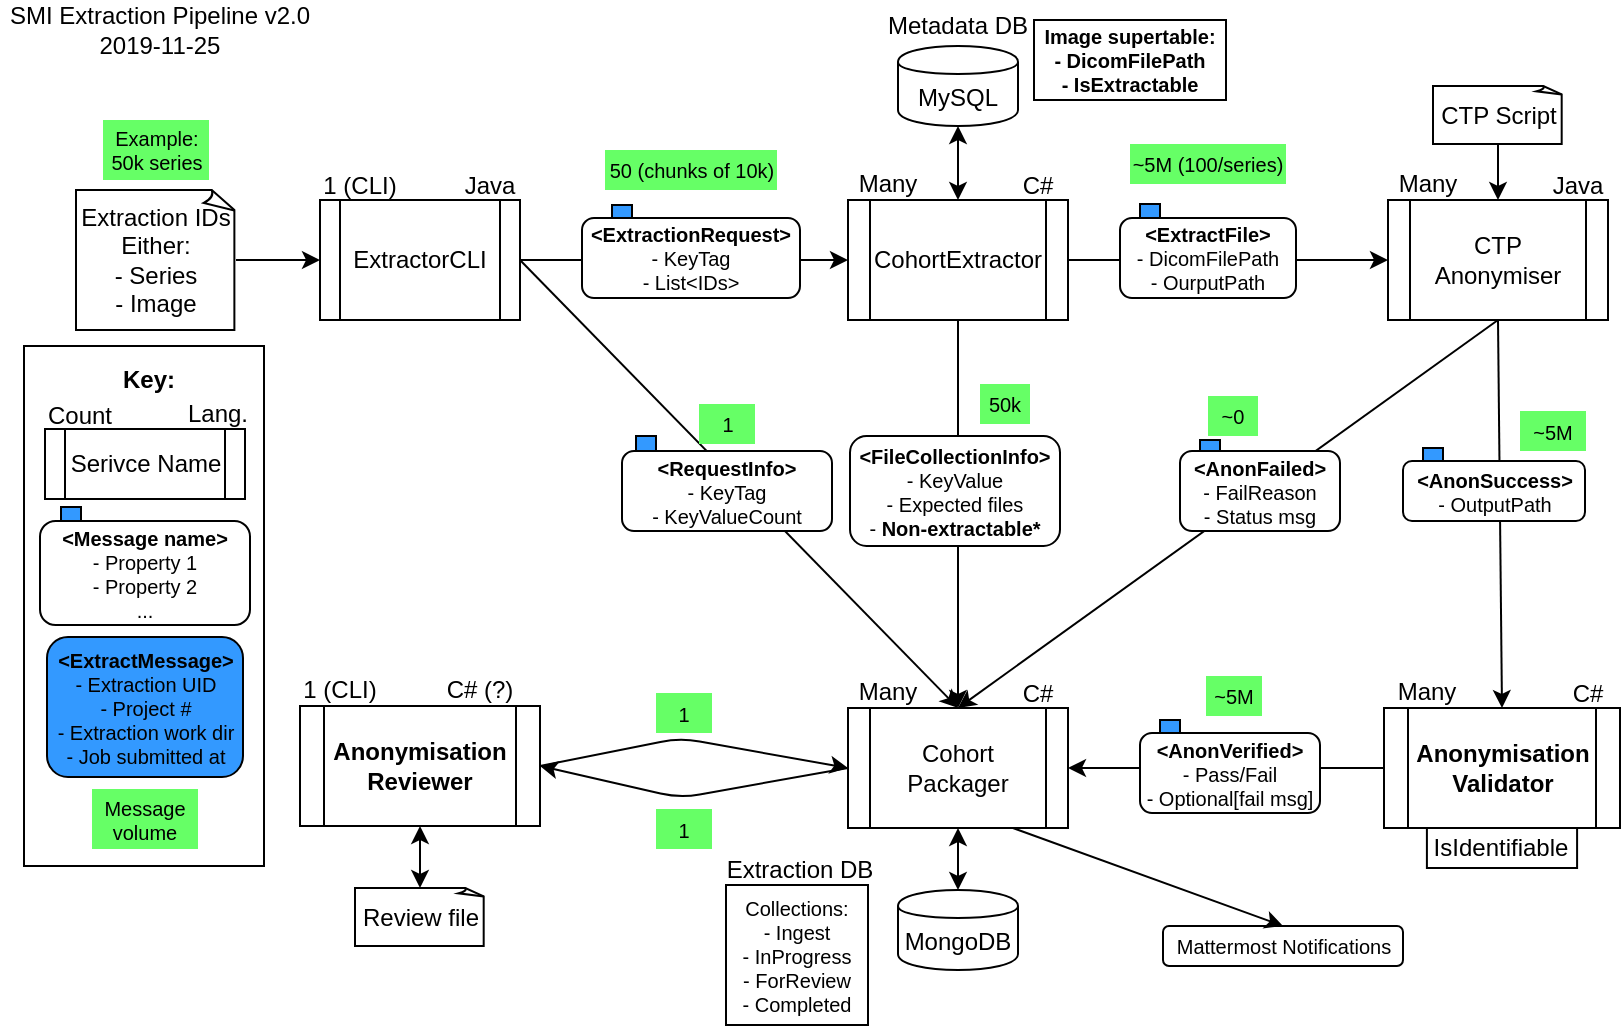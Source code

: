 <mxfile version="12.2.2" type="device" pages="1"><diagram id="zoCGAFxt-alMyNRtkRPO" name="Page-1"><mxGraphModel dx="1492" dy="746" grid="1" gridSize="10" guides="1" tooltips="1" connect="1" arrows="1" fold="1" page="1" pageScale="1" pageWidth="850" pageHeight="1100" math="0" shadow="0"><root><mxCell id="0"/><mxCell id="1" parent="0"/><mxCell id="2953l1Dyhzxe0bs4CRtN-95" value="" style="rounded=0;whiteSpace=wrap;html=1;fillColor=#3399FF;fontSize=10;" vertex="1" parent="1"><mxGeometry x="580" y="365" width="10" height="20" as="geometry"/></mxCell><mxCell id="2953l1Dyhzxe0bs4CRtN-94" value="" style="rounded=0;whiteSpace=wrap;html=1;fillColor=#3399FF;fontSize=10;" vertex="1" parent="1"><mxGeometry x="711.5" y="229" width="10" height="20" as="geometry"/></mxCell><mxCell id="2953l1Dyhzxe0bs4CRtN-93" value="" style="rounded=0;whiteSpace=wrap;html=1;fillColor=#3399FF;fontSize=10;" vertex="1" parent="1"><mxGeometry x="600" y="225" width="10" height="20" as="geometry"/></mxCell><mxCell id="2953l1Dyhzxe0bs4CRtN-92" value="" style="rounded=0;whiteSpace=wrap;html=1;fillColor=#3399FF;fontSize=10;" vertex="1" parent="1"><mxGeometry x="318" y="223" width="10" height="20" as="geometry"/></mxCell><mxCell id="2953l1Dyhzxe0bs4CRtN-81" value="" style="rounded=0;whiteSpace=wrap;html=1;fillColor=#3399FF;fontSize=10;" vertex="1" parent="1"><mxGeometry x="570" y="107" width="10" height="20" as="geometry"/></mxCell><mxCell id="2953l1Dyhzxe0bs4CRtN-80" value="" style="rounded=0;whiteSpace=wrap;html=1;fillColor=#3399FF;fontSize=10;" vertex="1" parent="1"><mxGeometry x="306" y="107.5" width="10" height="20" as="geometry"/></mxCell><mxCell id="2953l1Dyhzxe0bs4CRtN-1" value="SMI Extraction Pipeline v2.0&lt;br&gt;2019-11-25" style="text;html=1;strokeColor=none;fillColor=none;align=center;verticalAlign=middle;whiteSpace=wrap;rounded=0;" vertex="1" parent="1"><mxGeometry y="5" width="160" height="30" as="geometry"/></mxCell><mxCell id="2953l1Dyhzxe0bs4CRtN-2" value="Extraction IDs&lt;br&gt;Either:&lt;br&gt;- Series&lt;br&gt;- Image" style="whiteSpace=wrap;html=1;shape=mxgraph.basic.document" vertex="1" parent="1"><mxGeometry x="38" y="100" width="80" height="70" as="geometry"/></mxCell><mxCell id="2953l1Dyhzxe0bs4CRtN-19" value="" style="group" vertex="1" connectable="0" parent="1"><mxGeometry x="694" y="90" width="110" height="75" as="geometry"/></mxCell><mxCell id="2953l1Dyhzxe0bs4CRtN-15" value="" style="group" vertex="1" connectable="0" parent="2953l1Dyhzxe0bs4CRtN-19"><mxGeometry width="110" height="75" as="geometry"/></mxCell><mxCell id="2953l1Dyhzxe0bs4CRtN-16" value="CTP Anonymiser" style="shape=process;whiteSpace=wrap;html=1;backgroundOutline=1;" vertex="1" parent="2953l1Dyhzxe0bs4CRtN-15"><mxGeometry y="15" width="110" height="60" as="geometry"/></mxCell><mxCell id="2953l1Dyhzxe0bs4CRtN-17" value="Java" style="text;html=1;strokeColor=none;fillColor=none;align=center;verticalAlign=middle;whiteSpace=wrap;rounded=0;" vertex="1" parent="2953l1Dyhzxe0bs4CRtN-15"><mxGeometry x="80" width="30" height="15" as="geometry"/></mxCell><mxCell id="2953l1Dyhzxe0bs4CRtN-18" value="Many" style="text;html=1;strokeColor=none;fillColor=none;align=center;verticalAlign=middle;whiteSpace=wrap;rounded=0;" vertex="1" parent="2953l1Dyhzxe0bs4CRtN-15"><mxGeometry y="0.5" width="40" height="13" as="geometry"/></mxCell><mxCell id="2953l1Dyhzxe0bs4CRtN-21" value="" style="group" vertex="1" connectable="0" parent="1"><mxGeometry x="160" y="90" width="100" height="75" as="geometry"/></mxCell><mxCell id="2953l1Dyhzxe0bs4CRtN-13" value="" style="group" vertex="1" connectable="0" parent="2953l1Dyhzxe0bs4CRtN-21"><mxGeometry width="100" height="75" as="geometry"/></mxCell><mxCell id="2953l1Dyhzxe0bs4CRtN-3" value="ExtractorCLI" style="shape=process;whiteSpace=wrap;html=1;backgroundOutline=1;" vertex="1" parent="2953l1Dyhzxe0bs4CRtN-13"><mxGeometry y="15" width="100" height="60" as="geometry"/></mxCell><mxCell id="2953l1Dyhzxe0bs4CRtN-6" value="Java" style="text;html=1;strokeColor=none;fillColor=none;align=center;verticalAlign=middle;whiteSpace=wrap;rounded=0;" vertex="1" parent="2953l1Dyhzxe0bs4CRtN-13"><mxGeometry x="70" width="30" height="15" as="geometry"/></mxCell><mxCell id="2953l1Dyhzxe0bs4CRtN-7" value="1 (CLI)" style="text;html=1;strokeColor=none;fillColor=none;align=center;verticalAlign=middle;whiteSpace=wrap;rounded=0;" vertex="1" parent="2953l1Dyhzxe0bs4CRtN-13"><mxGeometry y="2.5" width="40" height="10" as="geometry"/></mxCell><mxCell id="2953l1Dyhzxe0bs4CRtN-37" value="" style="group" vertex="1" connectable="0" parent="1"><mxGeometry x="150" y="343" width="120" height="75" as="geometry"/></mxCell><mxCell id="2953l1Dyhzxe0bs4CRtN-32" value="" style="group;fontStyle=4" vertex="1" connectable="0" parent="2953l1Dyhzxe0bs4CRtN-37"><mxGeometry width="120" height="75" as="geometry"/></mxCell><mxCell id="2953l1Dyhzxe0bs4CRtN-33" value="" style="group" vertex="1" connectable="0" parent="2953l1Dyhzxe0bs4CRtN-32"><mxGeometry width="120" height="75" as="geometry"/></mxCell><mxCell id="2953l1Dyhzxe0bs4CRtN-34" value="&lt;b&gt;Anonymisation&lt;br&gt;Reviewer&lt;/b&gt;" style="shape=process;whiteSpace=wrap;html=1;backgroundOutline=1;" vertex="1" parent="2953l1Dyhzxe0bs4CRtN-33"><mxGeometry y="15" width="120" height="60" as="geometry"/></mxCell><mxCell id="2953l1Dyhzxe0bs4CRtN-35" value="C# (?)" style="text;html=1;strokeColor=none;fillColor=none;align=center;verticalAlign=middle;whiteSpace=wrap;rounded=0;" vertex="1" parent="2953l1Dyhzxe0bs4CRtN-33"><mxGeometry x="70" y="-1" width="40" height="15" as="geometry"/></mxCell><mxCell id="2953l1Dyhzxe0bs4CRtN-36" value="1 (CLI)" style="text;html=1;strokeColor=none;fillColor=none;align=center;verticalAlign=middle;whiteSpace=wrap;rounded=0;" vertex="1" parent="2953l1Dyhzxe0bs4CRtN-33"><mxGeometry y="0.5" width="40" height="13" as="geometry"/></mxCell><mxCell id="2953l1Dyhzxe0bs4CRtN-38" value="" style="group" vertex="1" connectable="0" parent="1"><mxGeometry x="424" y="344" width="110" height="75" as="geometry"/></mxCell><mxCell id="2953l1Dyhzxe0bs4CRtN-27" value="" style="group" vertex="1" connectable="0" parent="2953l1Dyhzxe0bs4CRtN-38"><mxGeometry width="110" height="75" as="geometry"/></mxCell><mxCell id="2953l1Dyhzxe0bs4CRtN-28" value="" style="group" vertex="1" connectable="0" parent="2953l1Dyhzxe0bs4CRtN-27"><mxGeometry width="110" height="75" as="geometry"/></mxCell><mxCell id="2953l1Dyhzxe0bs4CRtN-29" value="Cohort Packager" style="shape=process;whiteSpace=wrap;html=1;backgroundOutline=1;" vertex="1" parent="2953l1Dyhzxe0bs4CRtN-28"><mxGeometry y="15" width="110" height="60" as="geometry"/></mxCell><mxCell id="2953l1Dyhzxe0bs4CRtN-30" value="C#" style="text;html=1;strokeColor=none;fillColor=none;align=center;verticalAlign=middle;whiteSpace=wrap;rounded=0;" vertex="1" parent="2953l1Dyhzxe0bs4CRtN-28"><mxGeometry x="80" width="30" height="15" as="geometry"/></mxCell><mxCell id="2953l1Dyhzxe0bs4CRtN-31" value="Many" style="text;html=1;strokeColor=none;fillColor=none;align=center;verticalAlign=middle;whiteSpace=wrap;rounded=0;" vertex="1" parent="2953l1Dyhzxe0bs4CRtN-28"><mxGeometry y="0.5" width="40" height="13" as="geometry"/></mxCell><mxCell id="2953l1Dyhzxe0bs4CRtN-44" value="" style="group" vertex="1" connectable="0" parent="1"><mxGeometry x="439" y="8" width="80" height="60" as="geometry"/></mxCell><mxCell id="2953l1Dyhzxe0bs4CRtN-43" value="" style="group" vertex="1" connectable="0" parent="2953l1Dyhzxe0bs4CRtN-44"><mxGeometry width="80" height="60" as="geometry"/></mxCell><mxCell id="2953l1Dyhzxe0bs4CRtN-40" value="MySQL" style="shape=cylinder;whiteSpace=wrap;html=1;boundedLbl=1;backgroundOutline=1;" vertex="1" parent="2953l1Dyhzxe0bs4CRtN-43"><mxGeometry x="10" y="20" width="60" height="40" as="geometry"/></mxCell><mxCell id="2953l1Dyhzxe0bs4CRtN-42" value="Metadata DB" style="text;html=1;strokeColor=none;fillColor=none;align=center;verticalAlign=middle;whiteSpace=wrap;rounded=0;" vertex="1" parent="2953l1Dyhzxe0bs4CRtN-43"><mxGeometry width="80" height="20" as="geometry"/></mxCell><mxCell id="2953l1Dyhzxe0bs4CRtN-45" value="" style="group" vertex="1" connectable="0" parent="1"><mxGeometry x="424" y="90" width="110" height="75" as="geometry"/></mxCell><mxCell id="2953l1Dyhzxe0bs4CRtN-20" value="" style="group" vertex="1" connectable="0" parent="2953l1Dyhzxe0bs4CRtN-45"><mxGeometry width="110" height="75" as="geometry"/></mxCell><mxCell id="2953l1Dyhzxe0bs4CRtN-12" value="" style="group" vertex="1" connectable="0" parent="2953l1Dyhzxe0bs4CRtN-20"><mxGeometry width="110" height="75" as="geometry"/></mxCell><mxCell id="2953l1Dyhzxe0bs4CRtN-8" value="CohortExtractor" style="shape=process;whiteSpace=wrap;html=1;backgroundOutline=1;" vertex="1" parent="2953l1Dyhzxe0bs4CRtN-12"><mxGeometry y="15" width="110" height="60" as="geometry"/></mxCell><mxCell id="2953l1Dyhzxe0bs4CRtN-9" value="C#" style="text;html=1;strokeColor=none;fillColor=none;align=center;verticalAlign=middle;whiteSpace=wrap;rounded=0;" vertex="1" parent="2953l1Dyhzxe0bs4CRtN-12"><mxGeometry x="80" width="30" height="15" as="geometry"/></mxCell><mxCell id="2953l1Dyhzxe0bs4CRtN-11" value="Many" style="text;html=1;strokeColor=none;fillColor=none;align=center;verticalAlign=middle;whiteSpace=wrap;rounded=0;" vertex="1" parent="2953l1Dyhzxe0bs4CRtN-12"><mxGeometry y="0.5" width="40" height="13" as="geometry"/></mxCell><mxCell id="2953l1Dyhzxe0bs4CRtN-46" value="CTP Script" style="whiteSpace=wrap;html=1;shape=mxgraph.basic.document" vertex="1" parent="1"><mxGeometry x="716.5" y="48" width="65" height="29" as="geometry"/></mxCell><mxCell id="2953l1Dyhzxe0bs4CRtN-49" value="" style="group" vertex="1" connectable="0" parent="1"><mxGeometry x="692" y="344" width="118" height="95" as="geometry"/></mxCell><mxCell id="2953l1Dyhzxe0bs4CRtN-39" value="" style="group" vertex="1" connectable="0" parent="2953l1Dyhzxe0bs4CRtN-49"><mxGeometry width="118" height="75" as="geometry"/></mxCell><mxCell id="2953l1Dyhzxe0bs4CRtN-22" value="" style="group" vertex="1" connectable="0" parent="2953l1Dyhzxe0bs4CRtN-39"><mxGeometry width="118" height="75" as="geometry"/></mxCell><mxCell id="2953l1Dyhzxe0bs4CRtN-23" value="" style="group" vertex="1" connectable="0" parent="2953l1Dyhzxe0bs4CRtN-22"><mxGeometry width="118" height="75" as="geometry"/></mxCell><mxCell id="2953l1Dyhzxe0bs4CRtN-24" value="&lt;b&gt;Anonymisation&lt;br&gt;Validator&lt;/b&gt;" style="shape=process;whiteSpace=wrap;html=1;backgroundOutline=1;" vertex="1" parent="2953l1Dyhzxe0bs4CRtN-23"><mxGeometry y="15" width="118" height="60" as="geometry"/></mxCell><mxCell id="2953l1Dyhzxe0bs4CRtN-25" value="C#" style="text;html=1;strokeColor=none;fillColor=none;align=center;verticalAlign=middle;whiteSpace=wrap;rounded=0;" vertex="1" parent="2953l1Dyhzxe0bs4CRtN-23"><mxGeometry x="85.818" width="32.182" height="15" as="geometry"/></mxCell><mxCell id="2953l1Dyhzxe0bs4CRtN-26" value="Many" style="text;html=1;strokeColor=none;fillColor=none;align=center;verticalAlign=middle;whiteSpace=wrap;rounded=0;" vertex="1" parent="2953l1Dyhzxe0bs4CRtN-23"><mxGeometry y="0.5" width="42.909" height="13" as="geometry"/></mxCell><mxCell id="2953l1Dyhzxe0bs4CRtN-48" value="IsIdentifiable" style="rounded=0;whiteSpace=wrap;html=1;" vertex="1" parent="2953l1Dyhzxe0bs4CRtN-49"><mxGeometry x="21.455" y="75" width="75.091" height="20" as="geometry"/></mxCell><mxCell id="2953l1Dyhzxe0bs4CRtN-59" value="" style="group" vertex="1" connectable="0" parent="1"><mxGeometry x="439" y="424" width="80" height="80" as="geometry"/></mxCell><mxCell id="2953l1Dyhzxe0bs4CRtN-57" value="" style="group" vertex="1" connectable="0" parent="2953l1Dyhzxe0bs4CRtN-59"><mxGeometry width="80" height="60" as="geometry"/></mxCell><mxCell id="2953l1Dyhzxe0bs4CRtN-50" value="" style="group" vertex="1" connectable="0" parent="2953l1Dyhzxe0bs4CRtN-57"><mxGeometry width="80" height="60" as="geometry"/></mxCell><mxCell id="2953l1Dyhzxe0bs4CRtN-51" value="" style="group" vertex="1" connectable="0" parent="2953l1Dyhzxe0bs4CRtN-50"><mxGeometry width="80" height="60" as="geometry"/></mxCell><mxCell id="2953l1Dyhzxe0bs4CRtN-58" value="" style="group" vertex="1" connectable="0" parent="2953l1Dyhzxe0bs4CRtN-51"><mxGeometry x="10" y="26" width="60" height="40" as="geometry"/></mxCell><mxCell id="2953l1Dyhzxe0bs4CRtN-52" value="MongoDB" style="shape=cylinder;whiteSpace=wrap;html=1;boundedLbl=1;backgroundOutline=1;" vertex="1" parent="2953l1Dyhzxe0bs4CRtN-58"><mxGeometry width="60" height="40" as="geometry"/></mxCell><mxCell id="2953l1Dyhzxe0bs4CRtN-53" value="Extraction DB" style="text;html=1;strokeColor=none;fillColor=none;align=center;verticalAlign=middle;whiteSpace=wrap;rounded=0;" vertex="1" parent="2953l1Dyhzxe0bs4CRtN-59"><mxGeometry x="-79" y="5.5" width="80" height="20" as="geometry"/></mxCell><mxCell id="2953l1Dyhzxe0bs4CRtN-60" value="" style="endArrow=classic;html=1;exitX=1;exitY=0.5;exitDx=0;exitDy=0;entryX=0;entryY=0.5;entryDx=0;entryDy=0;" edge="1" parent="1" source="2953l1Dyhzxe0bs4CRtN-3" target="2953l1Dyhzxe0bs4CRtN-8"><mxGeometry width="50" height="50" relative="1" as="geometry"><mxPoint x="240" y="258" as="sourcePoint"/><mxPoint x="290" y="208" as="targetPoint"/></mxGeometry></mxCell><mxCell id="2953l1Dyhzxe0bs4CRtN-61" value="" style="endArrow=classic;html=1;exitX=1;exitY=0.5;exitDx=0;exitDy=0;entryX=0;entryY=0.5;entryDx=0;entryDy=0;" edge="1" parent="1" source="2953l1Dyhzxe0bs4CRtN-8" target="2953l1Dyhzxe0bs4CRtN-16"><mxGeometry width="50" height="50" relative="1" as="geometry"><mxPoint x="450" y="258" as="sourcePoint"/><mxPoint x="500" y="208" as="targetPoint"/></mxGeometry></mxCell><mxCell id="2953l1Dyhzxe0bs4CRtN-62" value="" style="endArrow=classic;html=1;exitX=0.5;exitY=1;exitDx=0;exitDy=0;entryX=0.5;entryY=0;entryDx=0;entryDy=0;" edge="1" parent="1" source="2953l1Dyhzxe0bs4CRtN-16" target="2953l1Dyhzxe0bs4CRtN-24"><mxGeometry width="50" height="50" relative="1" as="geometry"><mxPoint x="444" y="288" as="sourcePoint"/><mxPoint x="494" y="238" as="targetPoint"/></mxGeometry></mxCell><mxCell id="2953l1Dyhzxe0bs4CRtN-63" value="" style="endArrow=classic;html=1;exitX=0;exitY=0.5;exitDx=0;exitDy=0;entryX=1;entryY=0.5;entryDx=0;entryDy=0;" edge="1" parent="1" source="2953l1Dyhzxe0bs4CRtN-24" target="2953l1Dyhzxe0bs4CRtN-29"><mxGeometry width="50" height="50" relative="1" as="geometry"><mxPoint x="410" y="304" as="sourcePoint"/><mxPoint x="460" y="254" as="targetPoint"/></mxGeometry></mxCell><mxCell id="2953l1Dyhzxe0bs4CRtN-64" value="" style="endArrow=classic;html=1;entryX=0.5;entryY=0;entryDx=0;entryDy=0;exitX=0.5;exitY=1;exitDx=0;exitDy=0;" edge="1" parent="1" source="2953l1Dyhzxe0bs4CRtN-8" target="2953l1Dyhzxe0bs4CRtN-29"><mxGeometry width="50" height="50" relative="1" as="geometry"><mxPoint x="374" y="218" as="sourcePoint"/><mxPoint x="504" y="168" as="targetPoint"/></mxGeometry></mxCell><mxCell id="2953l1Dyhzxe0bs4CRtN-65" value="" style="endArrow=classic;html=1;exitX=0.5;exitY=1;exitDx=0;exitDy=0;entryX=0.5;entryY=0;entryDx=0;entryDy=0;" edge="1" parent="1" source="2953l1Dyhzxe0bs4CRtN-16" target="2953l1Dyhzxe0bs4CRtN-29"><mxGeometry width="50" height="50" relative="1" as="geometry"><mxPoint x="310" y="268" as="sourcePoint"/><mxPoint x="360" y="218" as="targetPoint"/></mxGeometry></mxCell><mxCell id="2953l1Dyhzxe0bs4CRtN-66" value="" style="endArrow=classic;html=1;entryX=0.5;entryY=0;entryDx=0;entryDy=0;" edge="1" parent="1" target="2953l1Dyhzxe0bs4CRtN-29"><mxGeometry width="50" height="50" relative="1" as="geometry"><mxPoint x="260" y="135" as="sourcePoint"/><mxPoint x="420" y="218" as="targetPoint"/></mxGeometry></mxCell><mxCell id="2953l1Dyhzxe0bs4CRtN-67" value="" style="endArrow=classic;html=1;exitX=0;exitY=0.5;exitDx=0;exitDy=0;entryX=1;entryY=0.5;entryDx=0;entryDy=0;" edge="1" parent="1" source="2953l1Dyhzxe0bs4CRtN-29" target="2953l1Dyhzxe0bs4CRtN-34"><mxGeometry width="50" height="50" relative="1" as="geometry"><mxPoint x="310" y="494" as="sourcePoint"/><mxPoint x="360" y="444" as="targetPoint"/><Array as="points"><mxPoint x="340" y="404"/></Array></mxGeometry></mxCell><mxCell id="2953l1Dyhzxe0bs4CRtN-68" value="" style="endArrow=classic;html=1;exitX=1;exitY=0.5;exitDx=0;exitDy=0;entryX=0;entryY=0.5;entryDx=0;entryDy=0;" edge="1" parent="1" source="2953l1Dyhzxe0bs4CRtN-34" target="2953l1Dyhzxe0bs4CRtN-29"><mxGeometry width="50" height="50" relative="1" as="geometry"><mxPoint x="180" y="534" as="sourcePoint"/><mxPoint x="230" y="484" as="targetPoint"/><Array as="points"><mxPoint x="340" y="374"/></Array></mxGeometry></mxCell><mxCell id="2953l1Dyhzxe0bs4CRtN-69" value="" style="endArrow=classic;startArrow=classic;html=1;exitX=0.5;exitY=1;exitDx=0;exitDy=0;entryX=0.5;entryY=0;entryDx=0;entryDy=0;" edge="1" parent="1" source="2953l1Dyhzxe0bs4CRtN-40" target="2953l1Dyhzxe0bs4CRtN-8"><mxGeometry width="50" height="50" relative="1" as="geometry"><mxPoint x="234" y="528" as="sourcePoint"/><mxPoint x="284" y="478" as="targetPoint"/></mxGeometry></mxCell><mxCell id="2953l1Dyhzxe0bs4CRtN-70" value="" style="endArrow=classic;startArrow=classic;html=1;exitX=0.5;exitY=1;exitDx=0;exitDy=0;entryX=0.5;entryY=0;entryDx=0;entryDy=0;" edge="1" parent="1" source="2953l1Dyhzxe0bs4CRtN-29" target="2953l1Dyhzxe0bs4CRtN-52"><mxGeometry width="50" height="50" relative="1" as="geometry"><mxPoint x="334" y="554" as="sourcePoint"/><mxPoint x="384" y="504" as="targetPoint"/></mxGeometry></mxCell><mxCell id="2953l1Dyhzxe0bs4CRtN-71" value="" style="endArrow=classic;html=1;exitX=0.5;exitY=1;exitDx=0;exitDy=0;exitPerimeter=0;entryX=0.5;entryY=0;entryDx=0;entryDy=0;" edge="1" parent="1" source="2953l1Dyhzxe0bs4CRtN-46" target="2953l1Dyhzxe0bs4CRtN-16"><mxGeometry width="50" height="50" relative="1" as="geometry"><mxPoint x="534" y="618" as="sourcePoint"/><mxPoint x="584" y="568" as="targetPoint"/></mxGeometry></mxCell><mxCell id="2953l1Dyhzxe0bs4CRtN-72" value="&lt;b&gt;&amp;lt;ExtractionRequest&amp;gt;&lt;br&gt;&lt;/b&gt;- KeyTag&lt;br&gt;- List&amp;lt;IDs&amp;gt;" style="rounded=1;whiteSpace=wrap;html=1;fontSize=10;" vertex="1" parent="1"><mxGeometry x="291" y="114" width="109" height="40" as="geometry"/></mxCell><mxCell id="2953l1Dyhzxe0bs4CRtN-73" value="&lt;b&gt;&amp;lt;ExtractFile&amp;gt;&lt;/b&gt;&lt;br&gt;- DicomFilePath&lt;br&gt;- OurputPath" style="rounded=1;whiteSpace=wrap;html=1;fontSize=10;" vertex="1" parent="1"><mxGeometry x="560" y="114" width="88" height="40" as="geometry"/></mxCell><mxCell id="2953l1Dyhzxe0bs4CRtN-83" value="&lt;b&gt;&amp;lt;AnonFailed&amp;gt;&lt;/b&gt;&lt;br&gt;- FailReason&lt;br&gt;- Status msg" style="rounded=1;whiteSpace=wrap;html=1;fontSize=10;" vertex="1" parent="1"><mxGeometry x="590" y="230.5" width="80" height="40" as="geometry"/></mxCell><mxCell id="2953l1Dyhzxe0bs4CRtN-84" value="&lt;b&gt;&amp;lt;AnonSuccess&amp;gt;&lt;/b&gt;&lt;br&gt;- OutputPath" style="rounded=1;whiteSpace=wrap;html=1;fontSize=10;" vertex="1" parent="1"><mxGeometry x="701.5" y="235.5" width="91" height="30" as="geometry"/></mxCell><mxCell id="2953l1Dyhzxe0bs4CRtN-87" value="&lt;b&gt;&amp;lt;AnonVerified&amp;gt;&lt;/b&gt;&lt;br&gt;- Pass/Fail&lt;br&gt;- Optional[fail msg]" style="rounded=1;whiteSpace=wrap;html=1;fontSize=10;" vertex="1" parent="1"><mxGeometry x="570" y="371.5" width="90" height="40" as="geometry"/></mxCell><mxCell id="2953l1Dyhzxe0bs4CRtN-88" value="&lt;b&gt;&amp;lt;FileCollectionInfo&amp;gt;&lt;/b&gt;&lt;br&gt;- KeyValue&lt;br&gt;- Expected files&lt;br&gt;- &lt;b&gt;Non-extractable*&lt;/b&gt;" style="rounded=1;whiteSpace=wrap;html=1;fontSize=10;" vertex="1" parent="1"><mxGeometry x="425" y="223" width="105" height="55" as="geometry"/></mxCell><mxCell id="2953l1Dyhzxe0bs4CRtN-91" value="&lt;b&gt;&amp;lt;RequestInfo&amp;gt;&lt;/b&gt;&lt;br&gt;- KeyTag&lt;br&gt;- KeyValueCount" style="rounded=1;whiteSpace=wrap;html=1;fontSize=10;" vertex="1" parent="1"><mxGeometry x="311" y="230.5" width="105" height="40" as="geometry"/></mxCell><mxCell id="2953l1Dyhzxe0bs4CRtN-101" value="" style="endArrow=classic;html=1;fontSize=10;exitX=1;exitY=0.5;exitDx=0;exitDy=0;exitPerimeter=0;entryX=0;entryY=0.5;entryDx=0;entryDy=0;" edge="1" parent="1" source="2953l1Dyhzxe0bs4CRtN-2" target="2953l1Dyhzxe0bs4CRtN-3"><mxGeometry width="50" height="50" relative="1" as="geometry"><mxPoint x="70" y="318" as="sourcePoint"/><mxPoint x="120" y="268" as="targetPoint"/></mxGeometry></mxCell><mxCell id="2953l1Dyhzxe0bs4CRtN-102" value="Example:&lt;br&gt;50k series" style="text;html=1;strokeColor=none;fillColor=#66FF66;align=center;verticalAlign=middle;whiteSpace=wrap;rounded=0;fontSize=10;" vertex="1" parent="1"><mxGeometry x="51.5" y="65" width="53" height="30" as="geometry"/></mxCell><mxCell id="2953l1Dyhzxe0bs4CRtN-103" value="50 (chunks of 10k)" style="text;html=1;strokeColor=none;fillColor=#66FF66;align=center;verticalAlign=middle;whiteSpace=wrap;rounded=0;fontSize=10;" vertex="1" parent="1"><mxGeometry x="302.5" y="80" width="86" height="20" as="geometry"/></mxCell><mxCell id="2953l1Dyhzxe0bs4CRtN-106" value="~5M (100/series)" style="text;html=1;strokeColor=none;fillColor=#66FF66;align=center;verticalAlign=middle;whiteSpace=wrap;rounded=0;fontSize=10;" vertex="1" parent="1"><mxGeometry x="565" y="77" width="78" height="20" as="geometry"/></mxCell><mxCell id="2953l1Dyhzxe0bs4CRtN-107" value="~0" style="text;html=1;strokeColor=none;fillColor=#66FF66;align=center;verticalAlign=middle;whiteSpace=wrap;rounded=0;fontSize=10;" vertex="1" parent="1"><mxGeometry x="604" y="203" width="25" height="20" as="geometry"/></mxCell><mxCell id="2953l1Dyhzxe0bs4CRtN-108" value="~5M" style="text;html=1;strokeColor=none;fillColor=#66FF66;align=center;verticalAlign=middle;whiteSpace=wrap;rounded=0;fontSize=10;" vertex="1" parent="1"><mxGeometry x="760" y="210.5" width="33" height="20" as="geometry"/></mxCell><mxCell id="2953l1Dyhzxe0bs4CRtN-109" value="~5M" style="text;html=1;strokeColor=none;fillColor=#66FF66;align=center;verticalAlign=middle;whiteSpace=wrap;rounded=0;fontSize=10;" vertex="1" parent="1"><mxGeometry x="603" y="343" width="28" height="20" as="geometry"/></mxCell><mxCell id="2953l1Dyhzxe0bs4CRtN-110" value="50k" style="text;html=1;strokeColor=none;fillColor=#66FF66;align=center;verticalAlign=middle;whiteSpace=wrap;rounded=0;fontSize=10;" vertex="1" parent="1"><mxGeometry x="490" y="197" width="25" height="20" as="geometry"/></mxCell><mxCell id="2953l1Dyhzxe0bs4CRtN-124" value="" style="group" vertex="1" connectable="0" parent="1"><mxGeometry x="20.0" y="184.5" width="105.0" height="245" as="geometry"/></mxCell><mxCell id="2953l1Dyhzxe0bs4CRtN-77" value="&lt;b&gt;&lt;font style=&quot;font-size: 12px&quot;&gt;Key:&lt;/font&gt;&lt;/b&gt;" style="text;html=1;strokeColor=none;fillColor=none;align=center;verticalAlign=middle;whiteSpace=wrap;rounded=0;fontSize=10;" vertex="1" parent="2953l1Dyhzxe0bs4CRtN-124"><mxGeometry x="17.5" width="73" height="20" as="geometry"/></mxCell><mxCell id="2953l1Dyhzxe0bs4CRtN-123" value="" style="group" vertex="1" connectable="0" parent="2953l1Dyhzxe0bs4CRtN-124"><mxGeometry y="20" width="105.0" height="225" as="geometry"/></mxCell><mxCell id="2953l1Dyhzxe0bs4CRtN-76" value="&lt;b&gt;&amp;lt;ExtractMessage&amp;gt;&lt;br&gt;&lt;/b&gt;- Extraction UID&lt;br&gt;- Project #&lt;br&gt;- Extraction work dir&lt;br&gt;- Job submitted at" style="rounded=1;whiteSpace=wrap;html=1;fontSize=10;fillColor=#3399FF;" vertex="1" parent="2953l1Dyhzxe0bs4CRtN-123"><mxGeometry x="3.5" y="119" width="98" height="70" as="geometry"/></mxCell><mxCell id="2953l1Dyhzxe0bs4CRtN-111" value="Message volume" style="text;html=1;strokeColor=none;fillColor=#66FF66;align=center;verticalAlign=middle;whiteSpace=wrap;rounded=0;fontSize=10;" vertex="1" parent="2953l1Dyhzxe0bs4CRtN-123"><mxGeometry x="26.0" y="195" width="53" height="30" as="geometry"/></mxCell><mxCell id="2953l1Dyhzxe0bs4CRtN-113" value="" style="group" vertex="1" connectable="0" parent="2953l1Dyhzxe0bs4CRtN-123"><mxGeometry x="2.5" width="100" height="75" as="geometry"/></mxCell><mxCell id="2953l1Dyhzxe0bs4CRtN-117" value="" style="group" vertex="1" connectable="0" parent="2953l1Dyhzxe0bs4CRtN-113"><mxGeometry width="100" height="50" as="geometry"/></mxCell><mxCell id="2953l1Dyhzxe0bs4CRtN-114" value="Serivce Name" style="shape=process;whiteSpace=wrap;html=1;backgroundOutline=1;" vertex="1" parent="2953l1Dyhzxe0bs4CRtN-117"><mxGeometry y="15" width="100" height="35" as="geometry"/></mxCell><mxCell id="2953l1Dyhzxe0bs4CRtN-115" value="Lang." style="text;html=1;strokeColor=none;fillColor=none;align=center;verticalAlign=middle;whiteSpace=wrap;rounded=0;" vertex="1" parent="2953l1Dyhzxe0bs4CRtN-117"><mxGeometry x="71" width="30" height="15" as="geometry"/></mxCell><mxCell id="2953l1Dyhzxe0bs4CRtN-116" value="Count" style="text;html=1;strokeColor=none;fillColor=none;align=center;verticalAlign=middle;whiteSpace=wrap;rounded=0;" vertex="1" parent="2953l1Dyhzxe0bs4CRtN-117"><mxGeometry x="-3" y="3.5" width="40" height="10" as="geometry"/></mxCell><mxCell id="2953l1Dyhzxe0bs4CRtN-120" value="" style="group" vertex="1" connectable="0" parent="2953l1Dyhzxe0bs4CRtN-123"><mxGeometry y="54" width="105" height="59" as="geometry"/></mxCell><mxCell id="2953l1Dyhzxe0bs4CRtN-119" value="" style="rounded=0;whiteSpace=wrap;html=1;fillColor=#3399FF;fontSize=10;" vertex="1" parent="2953l1Dyhzxe0bs4CRtN-120"><mxGeometry x="10.5" width="10" height="20" as="geometry"/></mxCell><mxCell id="2953l1Dyhzxe0bs4CRtN-118" value="&lt;b&gt;&amp;lt;Message name&amp;gt;&lt;/b&gt;&lt;br&gt;- Property 1&lt;br&gt;- Property 2&lt;br&gt;..." style="rounded=1;whiteSpace=wrap;html=1;fontSize=10;" vertex="1" parent="2953l1Dyhzxe0bs4CRtN-120"><mxGeometry y="7" width="105" height="52" as="geometry"/></mxCell><mxCell id="2953l1Dyhzxe0bs4CRtN-125" value="" style="rounded=0;whiteSpace=wrap;html=1;strokeColor=#000000;fillColor=none;fontSize=10;" vertex="1" parent="1"><mxGeometry x="12" y="178" width="120" height="260" as="geometry"/></mxCell><mxCell id="2953l1Dyhzxe0bs4CRtN-127" value="1" style="text;html=1;strokeColor=none;fillColor=#66FF66;align=center;verticalAlign=middle;whiteSpace=wrap;rounded=0;fontSize=10;" vertex="1" parent="1"><mxGeometry x="328" y="409.5" width="28" height="20" as="geometry"/></mxCell><mxCell id="2953l1Dyhzxe0bs4CRtN-128" value="1" style="text;html=1;strokeColor=none;fillColor=#66FF66;align=center;verticalAlign=middle;whiteSpace=wrap;rounded=0;fontSize=10;" vertex="1" parent="1"><mxGeometry x="328" y="351.5" width="28" height="20" as="geometry"/></mxCell><mxCell id="2953l1Dyhzxe0bs4CRtN-130" value="1" style="text;html=1;strokeColor=none;fillColor=#66FF66;align=center;verticalAlign=middle;whiteSpace=wrap;rounded=0;fontSize=10;" vertex="1" parent="1"><mxGeometry x="349.5" y="207" width="28" height="20" as="geometry"/></mxCell><mxCell id="2953l1Dyhzxe0bs4CRtN-133" value="&lt;span style=&quot;white-space: normal&quot;&gt;Mattermost Notifications&lt;/span&gt;" style="rounded=1;whiteSpace=wrap;html=1;strokeColor=#000000;fillColor=none;fontSize=10;" vertex="1" parent="1"><mxGeometry x="581.5" y="468" width="120" height="20" as="geometry"/></mxCell><mxCell id="2953l1Dyhzxe0bs4CRtN-136" value="" style="endArrow=classic;html=1;fontSize=10;exitX=0.75;exitY=1;exitDx=0;exitDy=0;entryX=0.5;entryY=0;entryDx=0;entryDy=0;" edge="1" parent="1" source="2953l1Dyhzxe0bs4CRtN-29" target="2953l1Dyhzxe0bs4CRtN-133"><mxGeometry width="50" height="50" relative="1" as="geometry"><mxPoint x="560" y="458" as="sourcePoint"/><mxPoint x="180" y="508" as="targetPoint"/></mxGeometry></mxCell><mxCell id="2953l1Dyhzxe0bs4CRtN-138" value="Collections:&lt;br&gt;- Ingest&lt;br&gt;- InProgress&lt;br&gt;- ForReview&lt;br&gt;- Completed" style="rounded=0;whiteSpace=wrap;html=1;strokeColor=#000000;fillColor=none;fontSize=10;" vertex="1" parent="1"><mxGeometry x="363" y="447.5" width="71" height="70" as="geometry"/></mxCell><mxCell id="2953l1Dyhzxe0bs4CRtN-139" value="&lt;b&gt;Image supertable:&lt;br&gt;- DicomFilePath&lt;br&gt;- IsExtractable&lt;/b&gt;" style="rounded=0;whiteSpace=wrap;html=1;strokeColor=#000000;fillColor=none;fontSize=10;" vertex="1" parent="1"><mxGeometry x="517" y="15" width="96" height="40" as="geometry"/></mxCell><mxCell id="2953l1Dyhzxe0bs4CRtN-140" value="Review file" style="whiteSpace=wrap;html=1;shape=mxgraph.basic.document" vertex="1" parent="1"><mxGeometry x="177.5" y="449" width="65" height="29" as="geometry"/></mxCell><mxCell id="2953l1Dyhzxe0bs4CRtN-141" value="" style="endArrow=classic;startArrow=classic;html=1;fontSize=10;exitX=0.5;exitY=1;exitDx=0;exitDy=0;entryX=0.5;entryY=0;entryDx=0;entryDy=0;entryPerimeter=0;" edge="1" parent="1" source="2953l1Dyhzxe0bs4CRtN-34" target="2953l1Dyhzxe0bs4CRtN-140"><mxGeometry width="50" height="50" relative="1" as="geometry"><mxPoint x="100" y="560" as="sourcePoint"/><mxPoint x="150" y="510" as="targetPoint"/></mxGeometry></mxCell></root></mxGraphModel></diagram></mxfile>